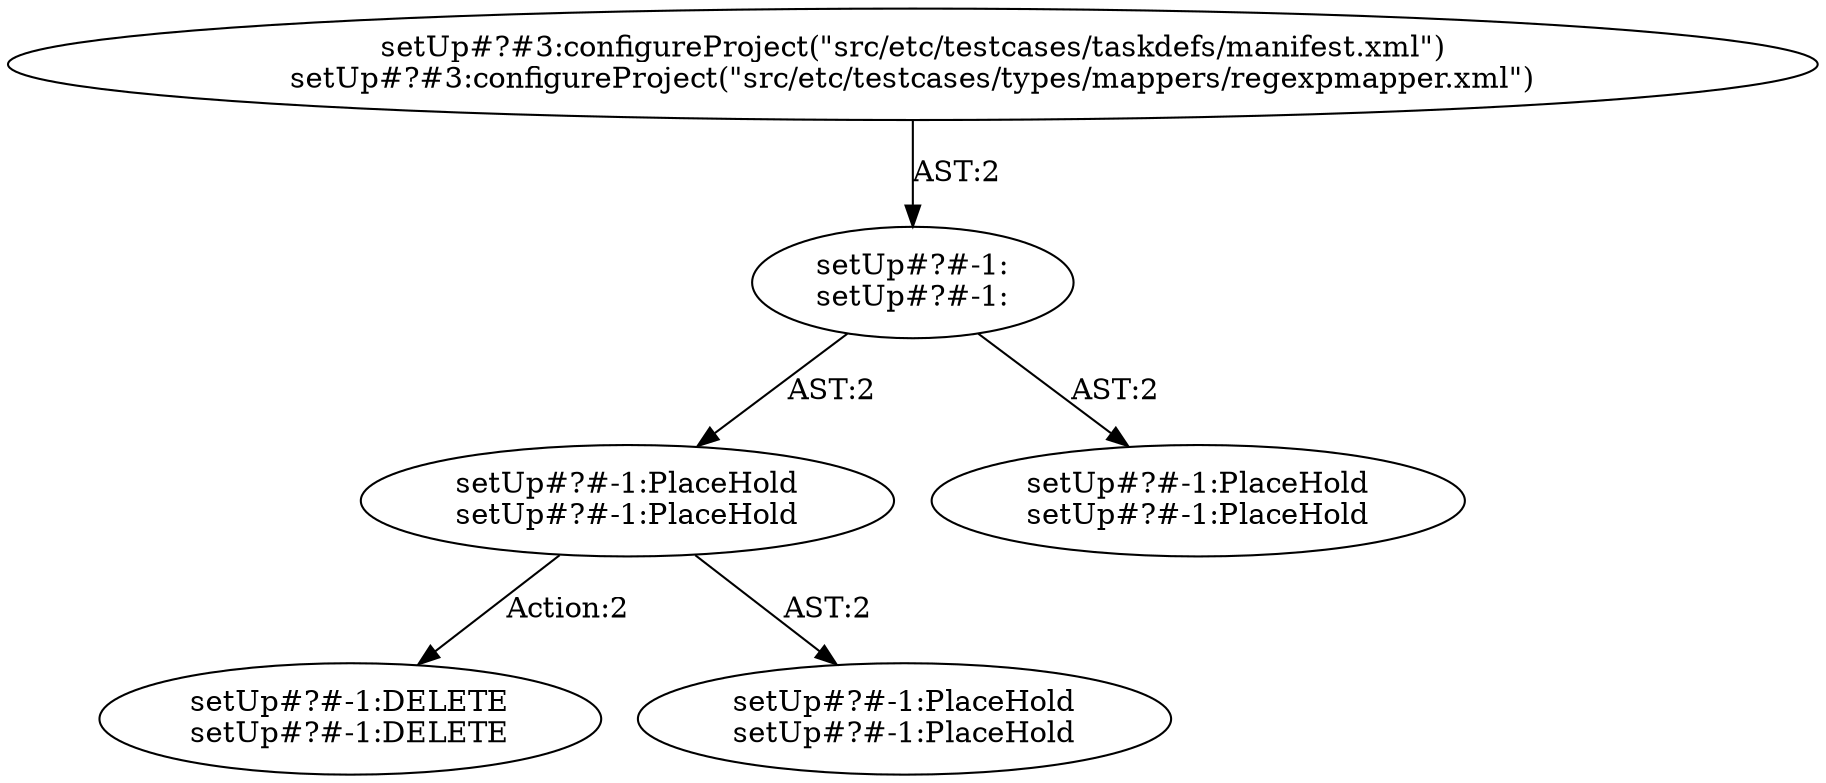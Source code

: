 digraph "Pattern" {
0 [label="setUp#?#-1:DELETE
setUp#?#-1:DELETE" shape=ellipse]
1 [label="setUp#?#-1:PlaceHold
setUp#?#-1:PlaceHold" shape=ellipse]
2 [label="setUp#?#-1:
setUp#?#-1:" shape=ellipse]
3 [label="setUp#?#3:configureProject(\"src/etc/testcases/taskdefs/manifest.xml\")
setUp#?#3:configureProject(\"src/etc/testcases/types/mappers/regexpmapper.xml\")" shape=ellipse]
4 [label="setUp#?#-1:PlaceHold
setUp#?#-1:PlaceHold" shape=ellipse]
5 [label="setUp#?#-1:PlaceHold
setUp#?#-1:PlaceHold" shape=ellipse]
1 -> 0 [label="Action:2"];
1 -> 5 [label="AST:2"];
2 -> 1 [label="AST:2"];
2 -> 4 [label="AST:2"];
3 -> 2 [label="AST:2"];
}